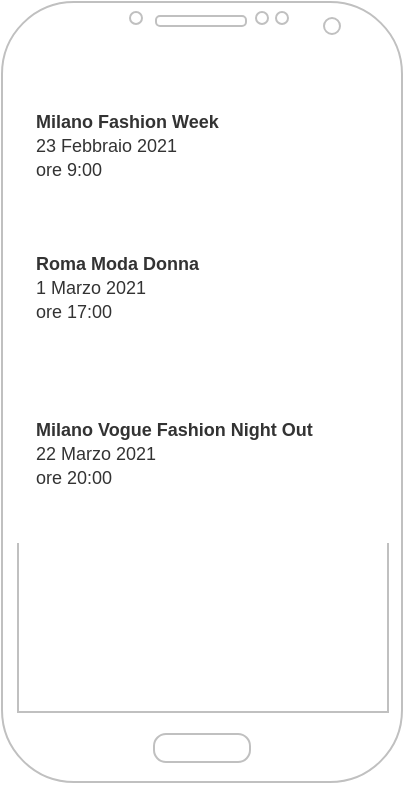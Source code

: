 <mxfile version="14.2.7" type="github">
  <diagram id="yqhHKjv8DTa1UdCs9VWj" name="Page-1">
    <mxGraphModel dx="679" dy="370" grid="1" gridSize="10" guides="1" tooltips="1" connect="1" arrows="1" fold="1" page="1" pageScale="1" pageWidth="1169" pageHeight="827" math="0" shadow="0">
      <root>
        <mxCell id="0" />
        <mxCell id="1" parent="0" />
        <mxCell id="q_aD0TMkDNw_w8qsBwWm-1" value="" style="verticalLabelPosition=bottom;verticalAlign=top;html=1;shadow=0;dashed=0;strokeWidth=1;shape=mxgraph.android.phone2;strokeColor=#c0c0c0;" vertex="1" parent="1">
          <mxGeometry x="420" y="90" width="200" height="390" as="geometry" />
        </mxCell>
        <mxCell id="q_aD0TMkDNw_w8qsBwWm-2" value="" style="strokeWidth=1;html=1;shadow=0;dashed=0;shape=mxgraph.android.rrect;rSize=0;fillColor=#FFFFFF;strokeColor=#FFFFFF;" vertex="1" parent="1">
          <mxGeometry x="425" y="130" width="190" height="230" as="geometry" />
        </mxCell>
        <mxCell id="q_aD0TMkDNw_w8qsBwWm-3" value="&lt;font size=&quot;1&quot;&gt;&lt;span style=&quot;font-size: 9px&quot;&gt;&lt;b&gt;Milano Fashion Week&amp;nbsp;&lt;/b&gt;&lt;br&gt;23 Febbraio 2021&lt;br&gt;ore 9:00&amp;nbsp;&lt;br&gt;&lt;/span&gt;&lt;/font&gt;" style="strokeColor=inherit;fillColor=inherit;gradientColor=inherit;strokeWidth=1;html=1;shadow=0;dashed=0;shape=mxgraph.android.rrect;rSize=0;align=left;spacingLeft=10;fontSize=8;fontColor=#333333;" vertex="1" parent="q_aD0TMkDNw_w8qsBwWm-2">
          <mxGeometry y="-8.08" width="190" height="78.08" as="geometry" />
        </mxCell>
        <mxCell id="q_aD0TMkDNw_w8qsBwWm-4" value="&lt;font size=&quot;1&quot;&gt;&lt;span style=&quot;font-size: 9px&quot;&gt;&lt;b&gt;Roma Moda Donna&lt;/b&gt;&lt;br&gt;1 Marzo 2021&lt;br&gt;ore 17:00&amp;nbsp;&lt;br&gt;&lt;/span&gt;&lt;/font&gt;" style="strokeColor=inherit;fillColor=inherit;gradientColor=inherit;strokeWidth=1;html=1;shadow=0;dashed=0;shape=mxgraph.android.rrect;rSize=0;align=left;spacingLeft=10;fontSize=8;fontColor=#333333;" vertex="1" parent="q_aD0TMkDNw_w8qsBwWm-2">
          <mxGeometry y="64.62" width="190" height="75.38" as="geometry" />
        </mxCell>
        <mxCell id="q_aD0TMkDNw_w8qsBwWm-5" value="&lt;font size=&quot;1&quot;&gt;&lt;span style=&quot;font-size: 9px&quot;&gt;&lt;b&gt;Milano Vogue Fashion Night Out&amp;nbsp;&lt;/b&gt;&lt;br&gt;22 Marzo 2021&lt;br&gt;ore 20:00&amp;nbsp;&lt;br&gt;&lt;/span&gt;&lt;/font&gt;" style="strokeColor=inherit;fillColor=inherit;gradientColor=inherit;strokeWidth=1;html=1;shadow=0;dashed=0;shape=mxgraph.android.rrect;rSize=0;align=left;spacingLeft=10;fontSize=8;fontColor=#333333;" vertex="1" parent="q_aD0TMkDNw_w8qsBwWm-2">
          <mxGeometry y="140" width="190" height="90" as="geometry" />
        </mxCell>
        <mxCell id="q_aD0TMkDNw_w8qsBwWm-11" value="" style="shape=image;html=1;verticalAlign=top;verticalLabelPosition=bottom;labelBackgroundColor=#ffffff;imageAspect=0;aspect=fixed;image=https://cdn4.iconfinder.com/data/icons/36-slim-icons/87/star.png" vertex="1" parent="q_aD0TMkDNw_w8qsBwWm-2">
          <mxGeometry x="159.67" y="10.004" width="21.808" height="21.808" as="geometry" />
        </mxCell>
        <mxCell id="q_aD0TMkDNw_w8qsBwWm-13" value="" style="shape=image;html=1;verticalAlign=top;verticalLabelPosition=bottom;labelBackgroundColor=#ffffff;imageAspect=0;aspect=fixed;image=https://cdn4.iconfinder.com/data/icons/36-slim-icons/87/star.png" vertex="1" parent="q_aD0TMkDNw_w8qsBwWm-2">
          <mxGeometry x="157.25" y="80" width="19.95" height="19.95" as="geometry" />
        </mxCell>
        <mxCell id="q_aD0TMkDNw_w8qsBwWm-15" value="" style="shape=image;html=1;verticalAlign=top;verticalLabelPosition=bottom;labelBackgroundColor=#ffffff;imageAspect=0;aspect=fixed;image=https://cdn4.iconfinder.com/data/icons/36-slim-icons/87/star.png" vertex="1" parent="q_aD0TMkDNw_w8qsBwWm-2">
          <mxGeometry x="157.25" y="160" width="24.23" height="24.23" as="geometry" />
        </mxCell>
      </root>
    </mxGraphModel>
  </diagram>
</mxfile>
